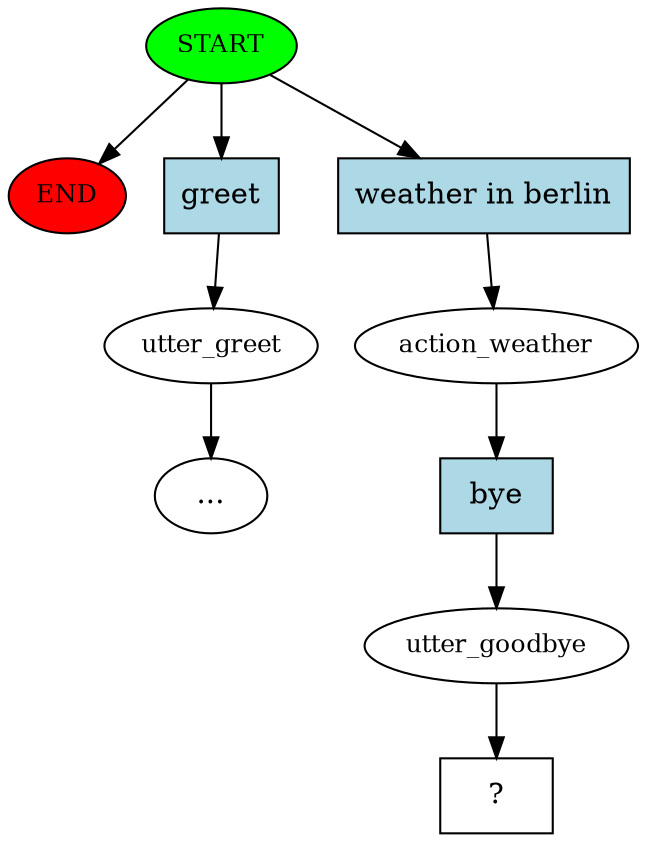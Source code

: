 digraph  {
0 [class="start active", fillcolor=green, fontsize=12, label=START, style=filled];
"-1" [class=end, fillcolor=red, fontsize=12, label=END, style=filled];
1 [class="", fontsize=12, label=utter_greet];
"-4" [class=ellipsis, label="..."];
3 [class=active, fontsize=12, label=action_weather];
4 [class=active, fontsize=12, label=utter_goodbye];
5 [class="intent dashed active", label="  ?  ", shape=rect];
6 [class=intent, fillcolor=lightblue, label=greet, shape=rect, style=filled];
7 [class="intent active", fillcolor=lightblue, label="weather in berlin", shape=rect, style=filled];
8 [class="intent active", fillcolor=lightblue, label=bye, shape=rect, style=filled];
0 -> "-1"  [class="", key=NONE, label=""];
0 -> 6  [class="", key=0];
0 -> 7  [class=active, key=0];
1 -> "-4"  [class="", key=NONE, label=""];
3 -> 8  [class=active, key=0];
4 -> 5  [class=active, key=NONE, label=""];
6 -> 1  [class="", key=0];
7 -> 3  [class=active, key=0];
8 -> 4  [class=active, key=0];
}

